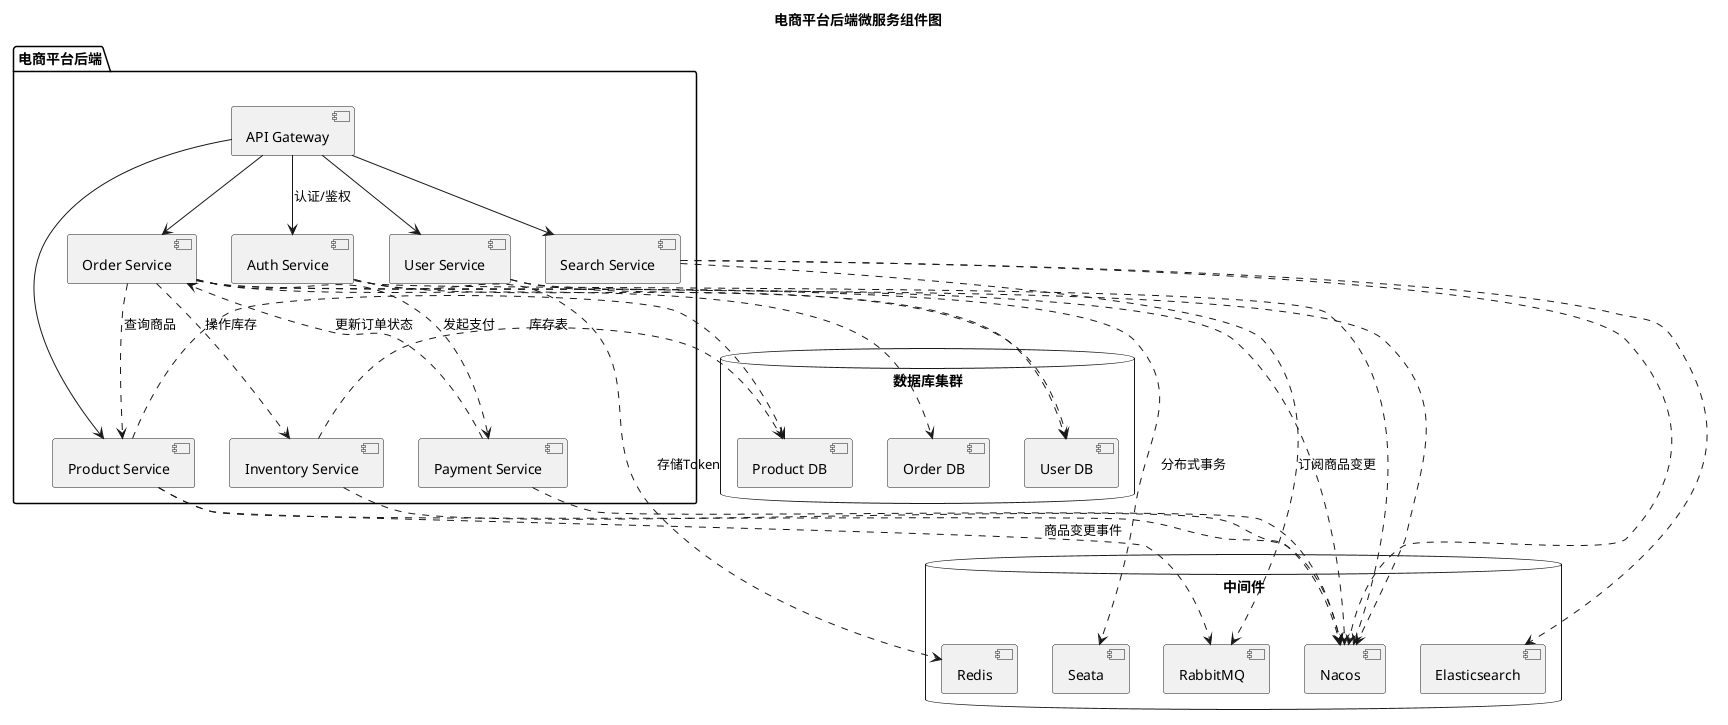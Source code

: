 @startuml
title "电商平台后端微服务组件图"

skinparam componentStyle uml2

package "电商平台后端" {
    [API Gateway] as Gateway
    [Auth Service] as AuthService
    [User Service] as UserService
    [Product Service] as ProductService
    [Search Service] as SearchService
    [Order Service] as OrderService
    [Inventory Service] as InventoryService
    [Payment Service] as PaymentService
}

database "数据库集群" {
    [User DB]
    [Product DB]
    [Order DB]
}

database "中间件" {
    [Nacos]
    [Seata]
    [Redis]
    [Elasticsearch]
    [RabbitMQ]
}


' --- 核心依赖关系 ---
Gateway --> AuthService : 认证/鉴权
Gateway --> UserService
Gateway --> ProductService
Gateway --> SearchService
Gateway --> OrderService

AuthService .> [User DB]
AuthService .> [Redis] : 存储Token

UserService .> [User DB]

ProductService .> [Product DB]
ProductService .> [RabbitMQ] : 商品变更事件

SearchService .> [Elasticsearch]
SearchService ..> [RabbitMQ] : 订阅商品变更

OrderService .> [Order DB]
OrderService ..> ProductService : 查询商品
OrderService ..> InventoryService : 操作库存
OrderService ..> PaymentService : 发起支付
OrderService ..> [Seata] : 分布式事务

InventoryService .> [Product DB] : 库存表

PaymentService ..> OrderService : 更新订单状态

' --- 基础服务依赖 ---
AuthService ..> [Nacos]
UserService ..> [Nacos]
ProductService ..> [Nacos]
SearchService ..> [Nacos]
OrderService ..> [Nacos]
InventoryService ..> [Nacos]
PaymentService ..> [Nacos]


@enduml 